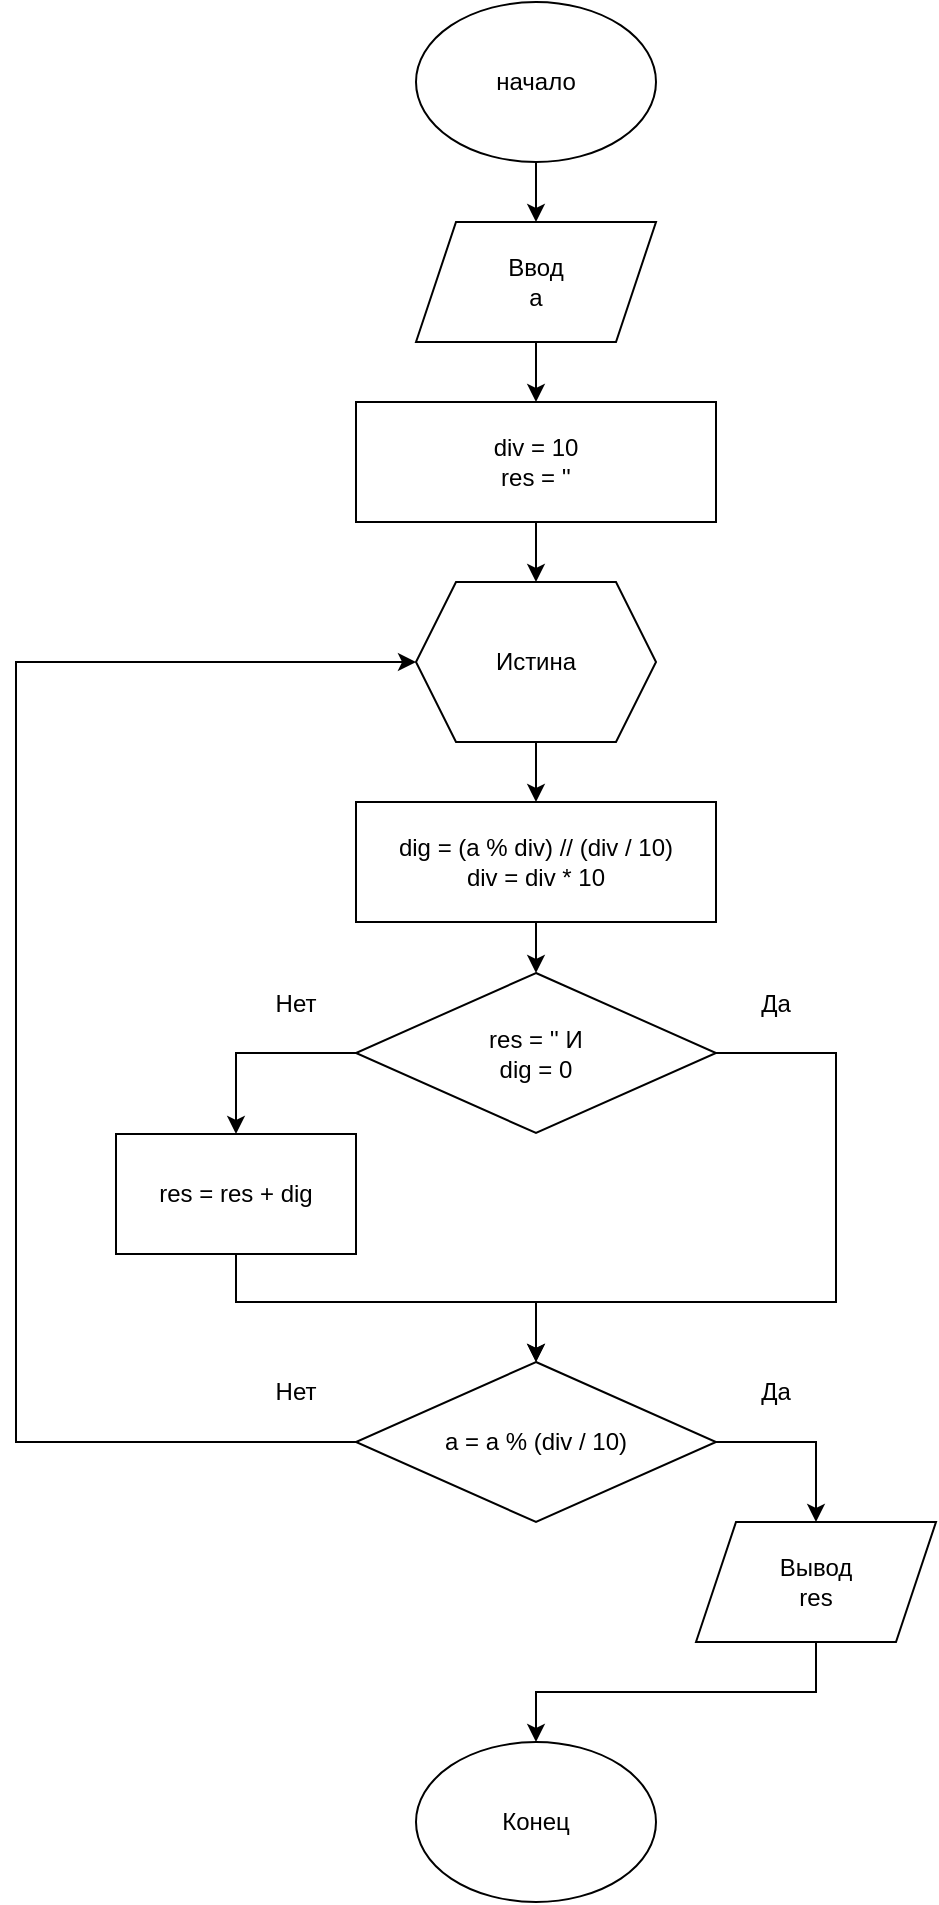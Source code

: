 <mxfile version="17.4.2" type="device"><diagram id="ap_qUzoG_6jc1vVxn7LV" name="Страница 1"><mxGraphModel dx="1102" dy="2021" grid="1" gridSize="10" guides="1" tooltips="1" connect="1" arrows="1" fold="1" page="1" pageScale="1" pageWidth="1654" pageHeight="1169" math="0" shadow="0"><root><mxCell id="0"/><mxCell id="1" parent="0"/><mxCell id="eg7cnTUsSC5JZm2xBTUS-22" value="" style="edgeStyle=orthogonalEdgeStyle;rounded=0;orthogonalLoop=1;jettySize=auto;html=1;" parent="1" source="eg7cnTUsSC5JZm2xBTUS-1" target="eg7cnTUsSC5JZm2xBTUS-2" edge="1"><mxGeometry relative="1" as="geometry"/></mxCell><mxCell id="eg7cnTUsSC5JZm2xBTUS-1" value="начало" style="ellipse;whiteSpace=wrap;html=1;" parent="1" vertex="1"><mxGeometry x="580" y="-1150" width="120" height="80" as="geometry"/></mxCell><mxCell id="eg7cnTUsSC5JZm2xBTUS-23" value="" style="edgeStyle=orthogonalEdgeStyle;rounded=0;orthogonalLoop=1;jettySize=auto;html=1;" parent="1" source="eg7cnTUsSC5JZm2xBTUS-2" target="eg7cnTUsSC5JZm2xBTUS-5" edge="1"><mxGeometry relative="1" as="geometry"/></mxCell><mxCell id="eg7cnTUsSC5JZm2xBTUS-2" value="Ввод&lt;br&gt;a" style="shape=parallelogram;perimeter=parallelogramPerimeter;whiteSpace=wrap;html=1;fixedSize=1;" parent="1" vertex="1"><mxGeometry x="580" y="-1040" width="120" height="60" as="geometry"/></mxCell><mxCell id="eg7cnTUsSC5JZm2xBTUS-27" style="edgeStyle=orthogonalEdgeStyle;rounded=0;orthogonalLoop=1;jettySize=auto;html=1;exitX=0.5;exitY=1;exitDx=0;exitDy=0;entryX=0.5;entryY=0;entryDx=0;entryDy=0;" parent="1" source="eg7cnTUsSC5JZm2xBTUS-3" target="eg7cnTUsSC5JZm2xBTUS-4" edge="1"><mxGeometry relative="1" as="geometry"/></mxCell><mxCell id="eg7cnTUsSC5JZm2xBTUS-3" value="Истина" style="shape=hexagon;perimeter=hexagonPerimeter2;whiteSpace=wrap;html=1;fixedSize=1;" parent="1" vertex="1"><mxGeometry x="580" y="-860" width="120" height="80" as="geometry"/></mxCell><mxCell id="eg7cnTUsSC5JZm2xBTUS-28" style="edgeStyle=orthogonalEdgeStyle;rounded=0;orthogonalLoop=1;jettySize=auto;html=1;exitX=0.5;exitY=1;exitDx=0;exitDy=0;entryX=0.5;entryY=0;entryDx=0;entryDy=0;" parent="1" source="eg7cnTUsSC5JZm2xBTUS-4" target="eg7cnTUsSC5JZm2xBTUS-6" edge="1"><mxGeometry relative="1" as="geometry"/></mxCell><mxCell id="eg7cnTUsSC5JZm2xBTUS-4" value="dig = (a % div) // (div / 10)&lt;br&gt;div = div * 10" style="rounded=0;whiteSpace=wrap;html=1;" parent="1" vertex="1"><mxGeometry x="550" y="-750" width="180" height="60" as="geometry"/></mxCell><mxCell id="eg7cnTUsSC5JZm2xBTUS-24" value="" style="edgeStyle=orthogonalEdgeStyle;rounded=0;orthogonalLoop=1;jettySize=auto;html=1;" parent="1" source="eg7cnTUsSC5JZm2xBTUS-5" target="eg7cnTUsSC5JZm2xBTUS-3" edge="1"><mxGeometry relative="1" as="geometry"/></mxCell><mxCell id="eg7cnTUsSC5JZm2xBTUS-5" value="div = 10&lt;br&gt;res = ''" style="rounded=0;whiteSpace=wrap;html=1;" parent="1" vertex="1"><mxGeometry x="550" y="-950" width="180" height="60" as="geometry"/></mxCell><mxCell id="uoJjwhG1UTgxvD_5QFUc-3" style="edgeStyle=orthogonalEdgeStyle;rounded=0;orthogonalLoop=1;jettySize=auto;html=1;exitX=0;exitY=0.5;exitDx=0;exitDy=0;entryX=0.5;entryY=0;entryDx=0;entryDy=0;" edge="1" parent="1" source="eg7cnTUsSC5JZm2xBTUS-6" target="uoJjwhG1UTgxvD_5QFUc-2"><mxGeometry relative="1" as="geometry"/></mxCell><mxCell id="uoJjwhG1UTgxvD_5QFUc-6" style="edgeStyle=orthogonalEdgeStyle;rounded=0;orthogonalLoop=1;jettySize=auto;html=1;exitX=1;exitY=0.5;exitDx=0;exitDy=0;entryX=0.5;entryY=0;entryDx=0;entryDy=0;" edge="1" parent="1" source="eg7cnTUsSC5JZm2xBTUS-6" target="uoJjwhG1UTgxvD_5QFUc-4"><mxGeometry relative="1" as="geometry"><mxPoint x="640" y="-480" as="targetPoint"/><Array as="points"><mxPoint x="790" y="-624"/><mxPoint x="790" y="-500"/><mxPoint x="640" y="-500"/></Array></mxGeometry></mxCell><mxCell id="eg7cnTUsSC5JZm2xBTUS-6" value="res = '' И&lt;br&gt;dig = 0" style="rhombus;whiteSpace=wrap;html=1;" parent="1" vertex="1"><mxGeometry x="550" y="-664.5" width="180" height="80" as="geometry"/></mxCell><mxCell id="eg7cnTUsSC5JZm2xBTUS-11" value="Да" style="text;html=1;strokeColor=none;fillColor=none;align=center;verticalAlign=middle;whiteSpace=wrap;rounded=0;" parent="1" vertex="1"><mxGeometry x="730" y="-664.5" width="60" height="30" as="geometry"/></mxCell><mxCell id="eg7cnTUsSC5JZm2xBTUS-12" value="Нет" style="text;html=1;strokeColor=none;fillColor=none;align=center;verticalAlign=middle;whiteSpace=wrap;rounded=0;" parent="1" vertex="1"><mxGeometry x="490" y="-664.5" width="60" height="30" as="geometry"/></mxCell><mxCell id="eg7cnTUsSC5JZm2xBTUS-51" value="Конец" style="ellipse;whiteSpace=wrap;html=1;" parent="1" vertex="1"><mxGeometry x="580" y="-280" width="120" height="80" as="geometry"/></mxCell><mxCell id="uoJjwhG1UTgxvD_5QFUc-5" style="edgeStyle=orthogonalEdgeStyle;rounded=0;orthogonalLoop=1;jettySize=auto;html=1;exitX=0.5;exitY=1;exitDx=0;exitDy=0;entryX=0.5;entryY=0;entryDx=0;entryDy=0;" edge="1" parent="1" source="uoJjwhG1UTgxvD_5QFUc-2" target="uoJjwhG1UTgxvD_5QFUc-4"><mxGeometry relative="1" as="geometry"><Array as="points"><mxPoint x="490" y="-500"/><mxPoint x="640" y="-500"/></Array></mxGeometry></mxCell><mxCell id="uoJjwhG1UTgxvD_5QFUc-2" value="res = res + dig" style="rounded=0;whiteSpace=wrap;html=1;" vertex="1" parent="1"><mxGeometry x="430" y="-584" width="120" height="60" as="geometry"/></mxCell><mxCell id="uoJjwhG1UTgxvD_5QFUc-8" value="" style="edgeStyle=orthogonalEdgeStyle;rounded=0;orthogonalLoop=1;jettySize=auto;html=1;exitX=1;exitY=0.5;exitDx=0;exitDy=0;" edge="1" parent="1" source="uoJjwhG1UTgxvD_5QFUc-4" target="uoJjwhG1UTgxvD_5QFUc-7"><mxGeometry relative="1" as="geometry"/></mxCell><mxCell id="uoJjwhG1UTgxvD_5QFUc-10" style="edgeStyle=orthogonalEdgeStyle;rounded=0;orthogonalLoop=1;jettySize=auto;html=1;exitX=0;exitY=0.5;exitDx=0;exitDy=0;entryX=0;entryY=0.5;entryDx=0;entryDy=0;" edge="1" parent="1" source="uoJjwhG1UTgxvD_5QFUc-4" target="eg7cnTUsSC5JZm2xBTUS-3"><mxGeometry relative="1" as="geometry"><Array as="points"><mxPoint x="380" y="-430"/><mxPoint x="380" y="-820"/></Array></mxGeometry></mxCell><mxCell id="uoJjwhG1UTgxvD_5QFUc-4" value="a = a % (div / 10)" style="rhombus;whiteSpace=wrap;html=1;" vertex="1" parent="1"><mxGeometry x="550" y="-470" width="180" height="80" as="geometry"/></mxCell><mxCell id="uoJjwhG1UTgxvD_5QFUc-9" value="" style="edgeStyle=orthogonalEdgeStyle;rounded=0;orthogonalLoop=1;jettySize=auto;html=1;exitX=0.5;exitY=1;exitDx=0;exitDy=0;" edge="1" parent="1" source="uoJjwhG1UTgxvD_5QFUc-7" target="eg7cnTUsSC5JZm2xBTUS-51"><mxGeometry relative="1" as="geometry"/></mxCell><mxCell id="uoJjwhG1UTgxvD_5QFUc-7" value="Вывод&lt;br&gt;res" style="shape=parallelogram;perimeter=parallelogramPerimeter;whiteSpace=wrap;html=1;fixedSize=1;" vertex="1" parent="1"><mxGeometry x="720" y="-390" width="120" height="60" as="geometry"/></mxCell><mxCell id="uoJjwhG1UTgxvD_5QFUc-11" value="Да" style="text;html=1;strokeColor=none;fillColor=none;align=center;verticalAlign=middle;whiteSpace=wrap;rounded=0;" vertex="1" parent="1"><mxGeometry x="730" y="-470" width="60" height="30" as="geometry"/></mxCell><mxCell id="uoJjwhG1UTgxvD_5QFUc-12" value="Нет" style="text;html=1;strokeColor=none;fillColor=none;align=center;verticalAlign=middle;whiteSpace=wrap;rounded=0;" vertex="1" parent="1"><mxGeometry x="490" y="-470" width="60" height="30" as="geometry"/></mxCell></root></mxGraphModel></diagram></mxfile>